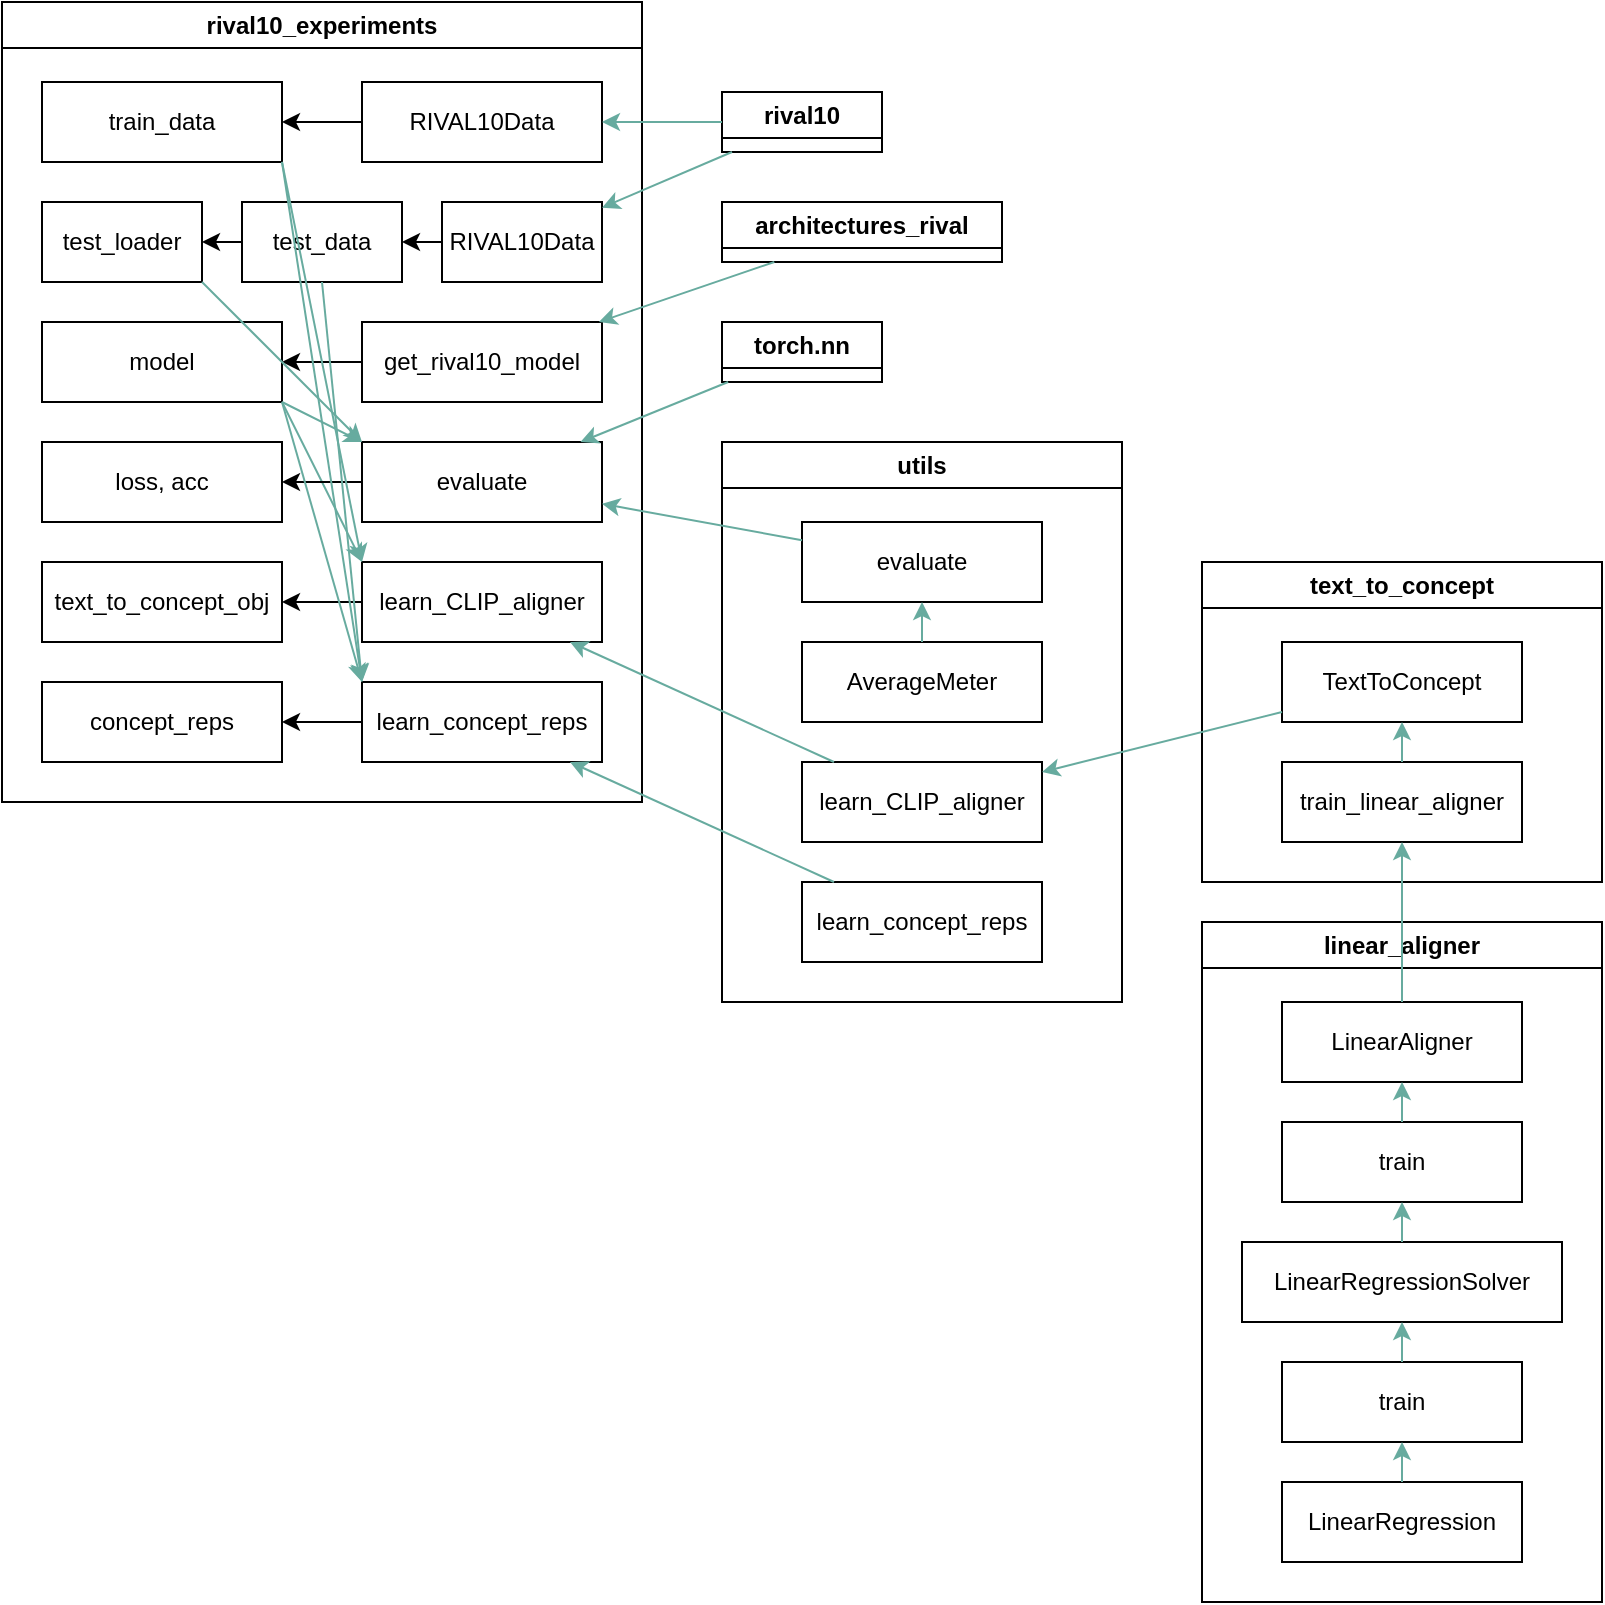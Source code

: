 <mxfile version="24.8.0">
  <diagram name="Page-1" id="2XLtuvglCsjouoK22aqs">
    <mxGraphModel dx="1393" dy="795" grid="1" gridSize="10" guides="1" tooltips="1" connect="1" arrows="0" fold="1" page="1" pageScale="1" pageWidth="850" pageHeight="1100" math="0" shadow="0">
      <root>
        <mxCell id="0" />
        <mxCell id="1" parent="0" />
        <mxCell id="06wf2ehr05H0AcNcDhgb-1" value="rival10_experiments" style="swimlane;whiteSpace=wrap;html=1;" parent="1" vertex="1">
          <mxGeometry x="40" y="140" width="320" height="400" as="geometry">
            <mxRectangle x="40" y="40" width="150" height="30" as="alternateBounds" />
          </mxGeometry>
        </mxCell>
        <mxCell id="06wf2ehr05H0AcNcDhgb-4" value="text_to_concept_obj" style="whiteSpace=wrap;html=1;" parent="06wf2ehr05H0AcNcDhgb-1" vertex="1">
          <mxGeometry x="20" y="280" width="120" height="40" as="geometry" />
        </mxCell>
        <mxCell id="06wf2ehr05H0AcNcDhgb-6" style="edgeStyle=orthogonalEdgeStyle;rounded=0;orthogonalLoop=1;jettySize=auto;html=1;entryX=1;entryY=0.5;entryDx=0;entryDy=0;" parent="06wf2ehr05H0AcNcDhgb-1" source="06wf2ehr05H0AcNcDhgb-2" target="06wf2ehr05H0AcNcDhgb-4" edge="1">
          <mxGeometry relative="1" as="geometry" />
        </mxCell>
        <mxCell id="06wf2ehr05H0AcNcDhgb-2" value="learn_CLIP_aligner" style="whiteSpace=wrap;html=1;" parent="06wf2ehr05H0AcNcDhgb-1" vertex="1">
          <mxGeometry x="180" y="280" width="120" height="40" as="geometry" />
        </mxCell>
        <mxCell id="06wf2ehr05H0AcNcDhgb-10" style="rounded=0;orthogonalLoop=1;jettySize=auto;html=1;exitX=1;exitY=1;exitDx=0;exitDy=0;entryX=0;entryY=0;entryDx=0;entryDy=0;strokeColor=#67AB9F;" parent="06wf2ehr05H0AcNcDhgb-1" source="06wf2ehr05H0AcNcDhgb-7" target="06wf2ehr05H0AcNcDhgb-2" edge="1">
          <mxGeometry relative="1" as="geometry" />
        </mxCell>
        <mxCell id="06wf2ehr05H0AcNcDhgb-7" value="model" style="whiteSpace=wrap;html=1;" parent="06wf2ehr05H0AcNcDhgb-1" vertex="1">
          <mxGeometry x="20" y="160" width="120" height="40" as="geometry" />
        </mxCell>
        <mxCell id="06wf2ehr05H0AcNcDhgb-8" style="edgeStyle=orthogonalEdgeStyle;rounded=0;orthogonalLoop=1;jettySize=auto;html=1;entryX=1;entryY=0.5;entryDx=0;entryDy=0;" parent="06wf2ehr05H0AcNcDhgb-1" source="06wf2ehr05H0AcNcDhgb-9" target="06wf2ehr05H0AcNcDhgb-7" edge="1">
          <mxGeometry relative="1" as="geometry" />
        </mxCell>
        <mxCell id="06wf2ehr05H0AcNcDhgb-9" value="get_rival10_model" style="whiteSpace=wrap;html=1;" parent="06wf2ehr05H0AcNcDhgb-1" vertex="1">
          <mxGeometry x="180" y="160" width="120" height="40" as="geometry" />
        </mxCell>
        <mxCell id="06wf2ehr05H0AcNcDhgb-11" value="train_data" style="whiteSpace=wrap;html=1;" parent="06wf2ehr05H0AcNcDhgb-1" vertex="1">
          <mxGeometry x="20" y="40" width="120" height="40" as="geometry" />
        </mxCell>
        <mxCell id="06wf2ehr05H0AcNcDhgb-12" style="edgeStyle=orthogonalEdgeStyle;rounded=0;orthogonalLoop=1;jettySize=auto;html=1;entryX=1;entryY=0.5;entryDx=0;entryDy=0;" parent="06wf2ehr05H0AcNcDhgb-1" source="06wf2ehr05H0AcNcDhgb-13" target="06wf2ehr05H0AcNcDhgb-11" edge="1">
          <mxGeometry relative="1" as="geometry" />
        </mxCell>
        <mxCell id="06wf2ehr05H0AcNcDhgb-13" value="RIVAL10Data" style="whiteSpace=wrap;html=1;" parent="06wf2ehr05H0AcNcDhgb-1" vertex="1">
          <mxGeometry x="180" y="40" width="120" height="40" as="geometry" />
        </mxCell>
        <mxCell id="oDXy_9Rk2nn9XtTFU9-2-8" value="loss, acc" style="whiteSpace=wrap;html=1;" vertex="1" parent="06wf2ehr05H0AcNcDhgb-1">
          <mxGeometry x="20" y="220" width="120" height="40" as="geometry" />
        </mxCell>
        <mxCell id="oDXy_9Rk2nn9XtTFU9-2-9" style="edgeStyle=orthogonalEdgeStyle;rounded=0;orthogonalLoop=1;jettySize=auto;html=1;entryX=1;entryY=0.5;entryDx=0;entryDy=0;" edge="1" parent="06wf2ehr05H0AcNcDhgb-1" source="oDXy_9Rk2nn9XtTFU9-2-10" target="oDXy_9Rk2nn9XtTFU9-2-8">
          <mxGeometry relative="1" as="geometry" />
        </mxCell>
        <mxCell id="oDXy_9Rk2nn9XtTFU9-2-10" value="evaluate" style="whiteSpace=wrap;html=1;" vertex="1" parent="06wf2ehr05H0AcNcDhgb-1">
          <mxGeometry x="180" y="220" width="120" height="40" as="geometry" />
        </mxCell>
        <mxCell id="oDXy_9Rk2nn9XtTFU9-2-11" style="rounded=0;orthogonalLoop=1;jettySize=auto;html=1;exitX=1;exitY=1;exitDx=0;exitDy=0;entryX=0;entryY=0;entryDx=0;entryDy=0;strokeColor=#67AB9F;" edge="1" parent="06wf2ehr05H0AcNcDhgb-1" source="06wf2ehr05H0AcNcDhgb-7" target="oDXy_9Rk2nn9XtTFU9-2-10">
          <mxGeometry relative="1" as="geometry">
            <mxPoint x="150" y="210" as="sourcePoint" />
            <mxPoint x="190" y="290" as="targetPoint" />
          </mxGeometry>
        </mxCell>
        <mxCell id="oDXy_9Rk2nn9XtTFU9-2-20" value="test_data" style="whiteSpace=wrap;html=1;" vertex="1" parent="06wf2ehr05H0AcNcDhgb-1">
          <mxGeometry x="120" y="100" width="80" height="40" as="geometry" />
        </mxCell>
        <mxCell id="oDXy_9Rk2nn9XtTFU9-2-21" style="edgeStyle=orthogonalEdgeStyle;rounded=0;orthogonalLoop=1;jettySize=auto;html=1;entryX=1;entryY=0.5;entryDx=0;entryDy=0;exitX=0;exitY=0.5;exitDx=0;exitDy=0;" edge="1" parent="06wf2ehr05H0AcNcDhgb-1" source="oDXy_9Rk2nn9XtTFU9-2-22" target="oDXy_9Rk2nn9XtTFU9-2-20">
          <mxGeometry relative="1" as="geometry" />
        </mxCell>
        <mxCell id="oDXy_9Rk2nn9XtTFU9-2-22" value="RIVAL10Data" style="whiteSpace=wrap;html=1;" vertex="1" parent="06wf2ehr05H0AcNcDhgb-1">
          <mxGeometry x="220" y="100" width="80" height="40" as="geometry" />
        </mxCell>
        <mxCell id="oDXy_9Rk2nn9XtTFU9-2-23" value="test_loader" style="whiteSpace=wrap;html=1;" vertex="1" parent="06wf2ehr05H0AcNcDhgb-1">
          <mxGeometry x="20" y="100" width="80" height="40" as="geometry" />
        </mxCell>
        <mxCell id="oDXy_9Rk2nn9XtTFU9-2-24" style="edgeStyle=orthogonalEdgeStyle;rounded=0;orthogonalLoop=1;jettySize=auto;html=1;entryX=1;entryY=0.5;entryDx=0;entryDy=0;exitX=0;exitY=0.5;exitDx=0;exitDy=0;" edge="1" parent="06wf2ehr05H0AcNcDhgb-1" source="oDXy_9Rk2nn9XtTFU9-2-20" target="oDXy_9Rk2nn9XtTFU9-2-23">
          <mxGeometry relative="1" as="geometry">
            <mxPoint x="230" y="130" as="sourcePoint" />
            <mxPoint x="210" y="130" as="targetPoint" />
          </mxGeometry>
        </mxCell>
        <mxCell id="oDXy_9Rk2nn9XtTFU9-2-26" style="rounded=0;orthogonalLoop=1;jettySize=auto;html=1;exitX=1;exitY=1;exitDx=0;exitDy=0;entryX=0;entryY=0;entryDx=0;entryDy=0;strokeColor=#67AB9F;" edge="1" parent="06wf2ehr05H0AcNcDhgb-1" source="oDXy_9Rk2nn9XtTFU9-2-23" target="oDXy_9Rk2nn9XtTFU9-2-10">
          <mxGeometry relative="1" as="geometry">
            <mxPoint x="150" y="90" as="sourcePoint" />
            <mxPoint x="190" y="290" as="targetPoint" />
          </mxGeometry>
        </mxCell>
        <mxCell id="06wf2ehr05H0AcNcDhgb-14" style="rounded=0;orthogonalLoop=1;jettySize=auto;html=1;exitX=1;exitY=1;exitDx=0;exitDy=0;entryX=0;entryY=0;entryDx=0;entryDy=0;strokeColor=#67AB9F;" parent="06wf2ehr05H0AcNcDhgb-1" source="06wf2ehr05H0AcNcDhgb-11" target="06wf2ehr05H0AcNcDhgb-2" edge="1">
          <mxGeometry relative="1" as="geometry" />
        </mxCell>
        <mxCell id="oDXy_9Rk2nn9XtTFU9-2-49" value="concept_reps" style="whiteSpace=wrap;html=1;" vertex="1" parent="06wf2ehr05H0AcNcDhgb-1">
          <mxGeometry x="20" y="340" width="120" height="40" as="geometry" />
        </mxCell>
        <mxCell id="oDXy_9Rk2nn9XtTFU9-2-50" style="edgeStyle=orthogonalEdgeStyle;rounded=0;orthogonalLoop=1;jettySize=auto;html=1;entryX=1;entryY=0.5;entryDx=0;entryDy=0;" edge="1" parent="06wf2ehr05H0AcNcDhgb-1" source="oDXy_9Rk2nn9XtTFU9-2-51" target="oDXy_9Rk2nn9XtTFU9-2-49">
          <mxGeometry relative="1" as="geometry" />
        </mxCell>
        <mxCell id="oDXy_9Rk2nn9XtTFU9-2-51" value="learn_concept_reps" style="whiteSpace=wrap;html=1;" vertex="1" parent="06wf2ehr05H0AcNcDhgb-1">
          <mxGeometry x="180" y="340" width="120" height="40" as="geometry" />
        </mxCell>
        <mxCell id="oDXy_9Rk2nn9XtTFU9-2-52" style="rounded=0;orthogonalLoop=1;jettySize=auto;html=1;exitX=1;exitY=1;exitDx=0;exitDy=0;entryX=0;entryY=0;entryDx=0;entryDy=0;strokeColor=#67AB9F;" edge="1" parent="06wf2ehr05H0AcNcDhgb-1" source="06wf2ehr05H0AcNcDhgb-7" target="oDXy_9Rk2nn9XtTFU9-2-51">
          <mxGeometry relative="1" as="geometry">
            <mxPoint x="150" y="210" as="sourcePoint" />
            <mxPoint x="190" y="290" as="targetPoint" />
          </mxGeometry>
        </mxCell>
        <mxCell id="oDXy_9Rk2nn9XtTFU9-2-53" style="rounded=0;orthogonalLoop=1;jettySize=auto;html=1;exitX=1;exitY=1;exitDx=0;exitDy=0;entryX=0;entryY=0;entryDx=0;entryDy=0;strokeColor=#67AB9F;" edge="1" parent="06wf2ehr05H0AcNcDhgb-1" source="06wf2ehr05H0AcNcDhgb-11" target="oDXy_9Rk2nn9XtTFU9-2-51">
          <mxGeometry relative="1" as="geometry">
            <mxPoint x="150" y="210" as="sourcePoint" />
            <mxPoint x="190" y="350" as="targetPoint" />
          </mxGeometry>
        </mxCell>
        <mxCell id="oDXy_9Rk2nn9XtTFU9-2-54" style="rounded=0;orthogonalLoop=1;jettySize=auto;html=1;exitX=0.5;exitY=1;exitDx=0;exitDy=0;entryX=0;entryY=0;entryDx=0;entryDy=0;strokeColor=#67AB9F;" edge="1" parent="06wf2ehr05H0AcNcDhgb-1" source="oDXy_9Rk2nn9XtTFU9-2-20" target="oDXy_9Rk2nn9XtTFU9-2-51">
          <mxGeometry relative="1" as="geometry">
            <mxPoint x="150" y="90" as="sourcePoint" />
            <mxPoint x="190" y="350" as="targetPoint" />
          </mxGeometry>
        </mxCell>
        <mxCell id="06wf2ehr05H0AcNcDhgb-15" value="&lt;div&gt;rival10&lt;/div&gt;" style="swimlane;whiteSpace=wrap;html=1;" parent="1" vertex="1" collapsed="1">
          <mxGeometry x="400" y="185" width="80" height="30" as="geometry">
            <mxRectangle x="400" y="185" width="200" height="100" as="alternateBounds" />
          </mxGeometry>
        </mxCell>
        <mxCell id="06wf2ehr05H0AcNcDhgb-16" value="RIVAL10" style="whiteSpace=wrap;html=1;" parent="06wf2ehr05H0AcNcDhgb-15" vertex="1">
          <mxGeometry x="40" y="40" width="120" height="40" as="geometry" />
        </mxCell>
        <mxCell id="06wf2ehr05H0AcNcDhgb-17" style="rounded=0;orthogonalLoop=1;jettySize=auto;html=1;strokeColor=#67AB9F;" parent="1" source="06wf2ehr05H0AcNcDhgb-16" target="06wf2ehr05H0AcNcDhgb-13" edge="1">
          <mxGeometry relative="1" as="geometry">
            <mxPoint x="190" y="130" as="sourcePoint" />
            <mxPoint x="230" y="250" as="targetPoint" />
          </mxGeometry>
        </mxCell>
        <mxCell id="oDXy_9Rk2nn9XtTFU9-2-1" value="architectures_rival" style="swimlane;whiteSpace=wrap;html=1;" vertex="1" collapsed="1" parent="1">
          <mxGeometry x="400" y="240" width="140" height="30" as="geometry">
            <mxRectangle x="400" y="290" width="200" height="160" as="alternateBounds" />
          </mxGeometry>
        </mxCell>
        <mxCell id="oDXy_9Rk2nn9XtTFU9-2-2" value="get_rival10_model" style="whiteSpace=wrap;html=1;" vertex="1" parent="oDXy_9Rk2nn9XtTFU9-2-1">
          <mxGeometry x="40" y="40" width="120" height="40" as="geometry" />
        </mxCell>
        <mxCell id="oDXy_9Rk2nn9XtTFU9-2-4" value="ClassifierRIVAL" style="whiteSpace=wrap;html=1;" vertex="1" parent="oDXy_9Rk2nn9XtTFU9-2-1">
          <mxGeometry x="40" y="100" width="120" height="40" as="geometry" />
        </mxCell>
        <mxCell id="oDXy_9Rk2nn9XtTFU9-2-5" style="rounded=0;orthogonalLoop=1;jettySize=auto;html=1;strokeColor=#67AB9F;" edge="1" parent="oDXy_9Rk2nn9XtTFU9-2-1" source="oDXy_9Rk2nn9XtTFU9-2-4" target="oDXy_9Rk2nn9XtTFU9-2-2">
          <mxGeometry relative="1" as="geometry">
            <mxPoint x="260" y="90" as="sourcePoint" />
            <mxPoint x="-50" y="30" as="targetPoint" />
          </mxGeometry>
        </mxCell>
        <mxCell id="oDXy_9Rk2nn9XtTFU9-2-3" style="rounded=0;orthogonalLoop=1;jettySize=auto;html=1;strokeColor=#67AB9F;" edge="1" parent="1" source="oDXy_9Rk2nn9XtTFU9-2-2" target="06wf2ehr05H0AcNcDhgb-9">
          <mxGeometry relative="1" as="geometry">
            <mxPoint x="450" y="110" as="sourcePoint" />
            <mxPoint x="350" y="110" as="targetPoint" />
          </mxGeometry>
        </mxCell>
        <mxCell id="oDXy_9Rk2nn9XtTFU9-2-6" value="&lt;div&gt;utils&lt;/div&gt;" style="swimlane;whiteSpace=wrap;html=1;" vertex="1" parent="1">
          <mxGeometry x="400" y="360" width="200" height="280" as="geometry">
            <mxRectangle x="400" y="40" width="80" height="30" as="alternateBounds" />
          </mxGeometry>
        </mxCell>
        <mxCell id="oDXy_9Rk2nn9XtTFU9-2-7" value="evaluate" style="whiteSpace=wrap;html=1;" vertex="1" parent="oDXy_9Rk2nn9XtTFU9-2-6">
          <mxGeometry x="40" y="40" width="120" height="40" as="geometry" />
        </mxCell>
        <mxCell id="oDXy_9Rk2nn9XtTFU9-2-13" value="AverageMeter" style="whiteSpace=wrap;html=1;" vertex="1" parent="oDXy_9Rk2nn9XtTFU9-2-6">
          <mxGeometry x="40" y="100" width="120" height="40" as="geometry" />
        </mxCell>
        <mxCell id="oDXy_9Rk2nn9XtTFU9-2-14" style="rounded=0;orthogonalLoop=1;jettySize=auto;html=1;strokeColor=#67AB9F;" edge="1" parent="oDXy_9Rk2nn9XtTFU9-2-6" source="oDXy_9Rk2nn9XtTFU9-2-13" target="oDXy_9Rk2nn9XtTFU9-2-7">
          <mxGeometry relative="1" as="geometry">
            <mxPoint x="110" y="-70" as="sourcePoint" />
            <mxPoint x="100" y="80" as="targetPoint" />
          </mxGeometry>
        </mxCell>
        <mxCell id="oDXy_9Rk2nn9XtTFU9-2-28" value="learn_CLIP_aligner" style="whiteSpace=wrap;html=1;" vertex="1" parent="oDXy_9Rk2nn9XtTFU9-2-6">
          <mxGeometry x="40" y="160" width="120" height="40" as="geometry" />
        </mxCell>
        <mxCell id="oDXy_9Rk2nn9XtTFU9-2-55" value="learn_concept_reps" style="whiteSpace=wrap;html=1;" vertex="1" parent="oDXy_9Rk2nn9XtTFU9-2-6">
          <mxGeometry x="40" y="220" width="120" height="40" as="geometry" />
        </mxCell>
        <mxCell id="oDXy_9Rk2nn9XtTFU9-2-12" style="rounded=0;orthogonalLoop=1;jettySize=auto;html=1;strokeColor=#67AB9F;" edge="1" parent="1" source="oDXy_9Rk2nn9XtTFU9-2-7" target="oDXy_9Rk2nn9XtTFU9-2-10">
          <mxGeometry relative="1" as="geometry">
            <mxPoint x="450" y="230" as="sourcePoint" />
            <mxPoint x="350" y="170" as="targetPoint" />
          </mxGeometry>
        </mxCell>
        <mxCell id="oDXy_9Rk2nn9XtTFU9-2-15" value="&lt;div&gt;torch.nn&lt;/div&gt;" style="swimlane;whiteSpace=wrap;html=1;" vertex="1" collapsed="1" parent="1">
          <mxGeometry x="400" y="300" width="80" height="30" as="geometry">
            <mxRectangle x="400" y="330" width="200" height="100" as="alternateBounds" />
          </mxGeometry>
        </mxCell>
        <mxCell id="oDXy_9Rk2nn9XtTFU9-2-16" value="CrossEntropyLoss" style="whiteSpace=wrap;html=1;" vertex="1" parent="oDXy_9Rk2nn9XtTFU9-2-15">
          <mxGeometry x="40" y="40" width="120" height="40" as="geometry" />
        </mxCell>
        <mxCell id="oDXy_9Rk2nn9XtTFU9-2-17" style="rounded=0;orthogonalLoop=1;jettySize=auto;html=1;strokeColor=#67AB9F;" edge="1" parent="1" source="oDXy_9Rk2nn9XtTFU9-2-16" target="oDXy_9Rk2nn9XtTFU9-2-10">
          <mxGeometry relative="1" as="geometry">
            <mxPoint x="450" y="410" as="sourcePoint" />
            <mxPoint x="350" y="390" as="targetPoint" />
          </mxGeometry>
        </mxCell>
        <mxCell id="oDXy_9Rk2nn9XtTFU9-2-27" style="rounded=0;orthogonalLoop=1;jettySize=auto;html=1;strokeColor=#67AB9F;" edge="1" parent="1" source="06wf2ehr05H0AcNcDhgb-16" target="oDXy_9Rk2nn9XtTFU9-2-22">
          <mxGeometry relative="1" as="geometry">
            <mxPoint x="290" y="110" as="sourcePoint" />
            <mxPoint x="290" y="190" as="targetPoint" />
          </mxGeometry>
        </mxCell>
        <mxCell id="oDXy_9Rk2nn9XtTFU9-2-29" style="rounded=0;orthogonalLoop=1;jettySize=auto;html=1;strokeColor=#67AB9F;" edge="1" parent="1" source="oDXy_9Rk2nn9XtTFU9-2-28" target="06wf2ehr05H0AcNcDhgb-2">
          <mxGeometry relative="1" as="geometry">
            <mxPoint x="450" y="419" as="sourcePoint" />
            <mxPoint x="350" y="401" as="targetPoint" />
          </mxGeometry>
        </mxCell>
        <mxCell id="oDXy_9Rk2nn9XtTFU9-2-30" value="&lt;div&gt;text_to_concept&lt;/div&gt;" style="swimlane;whiteSpace=wrap;html=1;" vertex="1" parent="1">
          <mxGeometry x="640" y="420" width="200" height="160" as="geometry">
            <mxRectangle x="400" y="40" width="80" height="30" as="alternateBounds" />
          </mxGeometry>
        </mxCell>
        <mxCell id="oDXy_9Rk2nn9XtTFU9-2-31" value="TextToConcept" style="whiteSpace=wrap;html=1;" vertex="1" parent="oDXy_9Rk2nn9XtTFU9-2-30">
          <mxGeometry x="40" y="40" width="120" height="40" as="geometry" />
        </mxCell>
        <mxCell id="oDXy_9Rk2nn9XtTFU9-2-36" value="train_linear_aligner" style="whiteSpace=wrap;html=1;" vertex="1" parent="oDXy_9Rk2nn9XtTFU9-2-30">
          <mxGeometry x="40" y="100" width="120" height="40" as="geometry" />
        </mxCell>
        <mxCell id="oDXy_9Rk2nn9XtTFU9-2-37" style="rounded=0;orthogonalLoop=1;jettySize=auto;html=1;strokeColor=#67AB9F;exitX=0.5;exitY=0;exitDx=0;exitDy=0;entryX=0.5;entryY=1;entryDx=0;entryDy=0;" edge="1" parent="oDXy_9Rk2nn9XtTFU9-2-30" source="oDXy_9Rk2nn9XtTFU9-2-36" target="oDXy_9Rk2nn9XtTFU9-2-31">
          <mxGeometry relative="1" as="geometry">
            <mxPoint x="70" y="90" as="sourcePoint" />
            <mxPoint x="-90" y="170" as="targetPoint" />
          </mxGeometry>
        </mxCell>
        <mxCell id="oDXy_9Rk2nn9XtTFU9-2-35" style="rounded=0;orthogonalLoop=1;jettySize=auto;html=1;strokeColor=#67AB9F;" edge="1" parent="1" source="oDXy_9Rk2nn9XtTFU9-2-31" target="oDXy_9Rk2nn9XtTFU9-2-28">
          <mxGeometry relative="1" as="geometry">
            <mxPoint x="466" y="530" as="sourcePoint" />
            <mxPoint x="334" y="470" as="targetPoint" />
          </mxGeometry>
        </mxCell>
        <mxCell id="oDXy_9Rk2nn9XtTFU9-2-38" value="&lt;div&gt;linear_aligner&lt;/div&gt;" style="swimlane;whiteSpace=wrap;html=1;" vertex="1" parent="1">
          <mxGeometry x="640" y="600" width="200" height="340" as="geometry">
            <mxRectangle x="400" y="40" width="80" height="30" as="alternateBounds" />
          </mxGeometry>
        </mxCell>
        <mxCell id="oDXy_9Rk2nn9XtTFU9-2-39" value="LinearAligner" style="whiteSpace=wrap;html=1;" vertex="1" parent="oDXy_9Rk2nn9XtTFU9-2-38">
          <mxGeometry x="40" y="40" width="120" height="40" as="geometry" />
        </mxCell>
        <mxCell id="oDXy_9Rk2nn9XtTFU9-2-40" value="train" style="whiteSpace=wrap;html=1;" vertex="1" parent="oDXy_9Rk2nn9XtTFU9-2-38">
          <mxGeometry x="40" y="100" width="120" height="40" as="geometry" />
        </mxCell>
        <mxCell id="oDXy_9Rk2nn9XtTFU9-2-41" style="rounded=0;orthogonalLoop=1;jettySize=auto;html=1;strokeColor=#67AB9F;exitX=0.5;exitY=0;exitDx=0;exitDy=0;entryX=0.5;entryY=1;entryDx=0;entryDy=0;" edge="1" parent="oDXy_9Rk2nn9XtTFU9-2-38" source="oDXy_9Rk2nn9XtTFU9-2-40" target="oDXy_9Rk2nn9XtTFU9-2-39">
          <mxGeometry relative="1" as="geometry">
            <mxPoint x="70" y="90" as="sourcePoint" />
            <mxPoint x="-90" y="170" as="targetPoint" />
          </mxGeometry>
        </mxCell>
        <mxCell id="oDXy_9Rk2nn9XtTFU9-2-43" value="LinearRegressionSolver" style="whiteSpace=wrap;html=1;" vertex="1" parent="oDXy_9Rk2nn9XtTFU9-2-38">
          <mxGeometry x="20" y="160" width="160" height="40" as="geometry" />
        </mxCell>
        <mxCell id="oDXy_9Rk2nn9XtTFU9-2-44" style="rounded=0;orthogonalLoop=1;jettySize=auto;html=1;strokeColor=#67AB9F;exitX=0.5;exitY=0;exitDx=0;exitDy=0;entryX=0.5;entryY=1;entryDx=0;entryDy=0;" edge="1" parent="oDXy_9Rk2nn9XtTFU9-2-38" source="oDXy_9Rk2nn9XtTFU9-2-43" target="oDXy_9Rk2nn9XtTFU9-2-40">
          <mxGeometry relative="1" as="geometry">
            <mxPoint x="50" y="85" as="sourcePoint" />
            <mxPoint x="-70" y="115" as="targetPoint" />
          </mxGeometry>
        </mxCell>
        <mxCell id="oDXy_9Rk2nn9XtTFU9-2-45" value="train" style="whiteSpace=wrap;html=1;" vertex="1" parent="oDXy_9Rk2nn9XtTFU9-2-38">
          <mxGeometry x="40" y="220" width="120" height="40" as="geometry" />
        </mxCell>
        <mxCell id="oDXy_9Rk2nn9XtTFU9-2-46" style="rounded=0;orthogonalLoop=1;jettySize=auto;html=1;strokeColor=#67AB9F;exitX=0.5;exitY=0;exitDx=0;exitDy=0;entryX=0.5;entryY=1;entryDx=0;entryDy=0;" edge="1" parent="oDXy_9Rk2nn9XtTFU9-2-38" source="oDXy_9Rk2nn9XtTFU9-2-45" target="oDXy_9Rk2nn9XtTFU9-2-43">
          <mxGeometry relative="1" as="geometry">
            <mxPoint x="50" y="85" as="sourcePoint" />
            <mxPoint x="-70" y="115" as="targetPoint" />
          </mxGeometry>
        </mxCell>
        <mxCell id="oDXy_9Rk2nn9XtTFU9-2-47" value="LinearRegression" style="whiteSpace=wrap;html=1;" vertex="1" parent="oDXy_9Rk2nn9XtTFU9-2-38">
          <mxGeometry x="40" y="280" width="120" height="40" as="geometry" />
        </mxCell>
        <mxCell id="oDXy_9Rk2nn9XtTFU9-2-48" style="rounded=0;orthogonalLoop=1;jettySize=auto;html=1;strokeColor=#67AB9F;exitX=0.5;exitY=0;exitDx=0;exitDy=0;entryX=0.5;entryY=1;entryDx=0;entryDy=0;" edge="1" parent="oDXy_9Rk2nn9XtTFU9-2-38" source="oDXy_9Rk2nn9XtTFU9-2-47" target="oDXy_9Rk2nn9XtTFU9-2-45">
          <mxGeometry relative="1" as="geometry">
            <mxPoint x="50" y="85" as="sourcePoint" />
            <mxPoint x="-70" y="115" as="targetPoint" />
          </mxGeometry>
        </mxCell>
        <mxCell id="oDXy_9Rk2nn9XtTFU9-2-42" style="rounded=0;orthogonalLoop=1;jettySize=auto;html=1;strokeColor=#67AB9F;" edge="1" parent="1" source="oDXy_9Rk2nn9XtTFU9-2-39" target="oDXy_9Rk2nn9XtTFU9-2-36">
          <mxGeometry relative="1" as="geometry">
            <mxPoint x="510" y="650" as="sourcePoint" />
            <mxPoint x="510" y="570" as="targetPoint" />
          </mxGeometry>
        </mxCell>
        <mxCell id="oDXy_9Rk2nn9XtTFU9-2-56" style="rounded=0;orthogonalLoop=1;jettySize=auto;html=1;strokeColor=#67AB9F;" edge="1" parent="1" source="oDXy_9Rk2nn9XtTFU9-2-55" target="oDXy_9Rk2nn9XtTFU9-2-51">
          <mxGeometry relative="1" as="geometry">
            <mxPoint x="466" y="530" as="sourcePoint" />
            <mxPoint x="334" y="470" as="targetPoint" />
          </mxGeometry>
        </mxCell>
      </root>
    </mxGraphModel>
  </diagram>
</mxfile>
